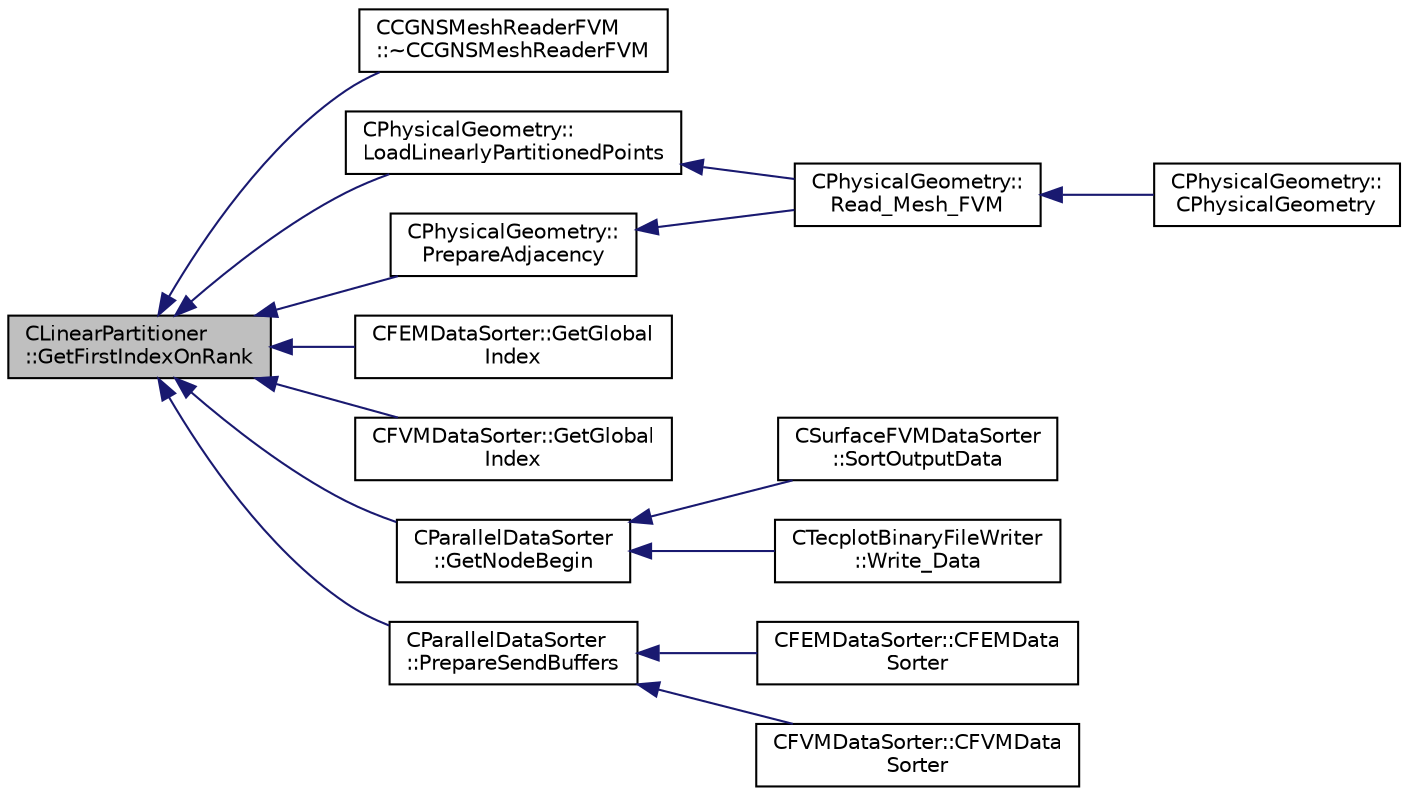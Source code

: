 digraph "CLinearPartitioner::GetFirstIndexOnRank"
{
  edge [fontname="Helvetica",fontsize="10",labelfontname="Helvetica",labelfontsize="10"];
  node [fontname="Helvetica",fontsize="10",shape=record];
  rankdir="LR";
  Node11 [label="CLinearPartitioner\l::GetFirstIndexOnRank",height=0.2,width=0.4,color="black", fillcolor="grey75", style="filled", fontcolor="black"];
  Node11 -> Node12 [dir="back",color="midnightblue",fontsize="10",style="solid",fontname="Helvetica"];
  Node12 [label="CCGNSMeshReaderFVM\l::~CCGNSMeshReaderFVM",height=0.2,width=0.4,color="black", fillcolor="white", style="filled",URL="$class_c_c_g_n_s_mesh_reader_f_v_m.html#ad13465cb3781f7d99c3f55289cd0ec1b",tooltip="Destructor of the CCGNSMeshReaderFVM class. "];
  Node11 -> Node13 [dir="back",color="midnightblue",fontsize="10",style="solid",fontname="Helvetica"];
  Node13 [label="CPhysicalGeometry::\lLoadLinearlyPartitionedPoints",height=0.2,width=0.4,color="black", fillcolor="white", style="filled",URL="$class_c_physical_geometry.html#a5b18644d915d3e44b80d64abae332943",tooltip="Routine to load the CGNS grid points from a single zone into the proper SU2 data structures. "];
  Node13 -> Node14 [dir="back",color="midnightblue",fontsize="10",style="solid",fontname="Helvetica"];
  Node14 [label="CPhysicalGeometry::\lRead_Mesh_FVM",height=0.2,width=0.4,color="black", fillcolor="white", style="filled",URL="$class_c_physical_geometry.html#ad4096218a43c6a5ec4c56576c0c30e5b",tooltip="Reads the geometry of the grid and adjust the boundary conditions with the configuration file in para..."];
  Node14 -> Node15 [dir="back",color="midnightblue",fontsize="10",style="solid",fontname="Helvetica"];
  Node15 [label="CPhysicalGeometry::\lCPhysicalGeometry",height=0.2,width=0.4,color="black", fillcolor="white", style="filled",URL="$class_c_physical_geometry.html#a075a737b341a64de5463ddd41096692e",tooltip="Reads the geometry of the grid and adjust the boundary conditions with the configuration file..."];
  Node11 -> Node16 [dir="back",color="midnightblue",fontsize="10",style="solid",fontname="Helvetica"];
  Node16 [label="CPhysicalGeometry::\lPrepareAdjacency",height=0.2,width=0.4,color="black", fillcolor="white", style="filled",URL="$class_c_physical_geometry.html#a8593994c6c03e08c11ed62936605e036",tooltip="Prepares the grid point adjacency based on a linearly partitioned mesh object needed by ParMETIS for ..."];
  Node16 -> Node14 [dir="back",color="midnightblue",fontsize="10",style="solid",fontname="Helvetica"];
  Node11 -> Node17 [dir="back",color="midnightblue",fontsize="10",style="solid",fontname="Helvetica"];
  Node17 [label="CFEMDataSorter::GetGlobal\lIndex",height=0.2,width=0.4,color="black", fillcolor="white", style="filled",URL="$class_c_f_e_m_data_sorter.html#a1b5947158b8119a862a489e59d582789",tooltip="Get the global index of a point.  iPoint - the point ID. "];
  Node11 -> Node18 [dir="back",color="midnightblue",fontsize="10",style="solid",fontname="Helvetica"];
  Node18 [label="CFVMDataSorter::GetGlobal\lIndex",height=0.2,width=0.4,color="black", fillcolor="white", style="filled",URL="$class_c_f_v_m_data_sorter.html#a0aaba6a3e74c722079541c293a38a3ea",tooltip="Get the global index of a point.  iPoint - the point ID. "];
  Node11 -> Node19 [dir="back",color="midnightblue",fontsize="10",style="solid",fontname="Helvetica"];
  Node19 [label="CParallelDataSorter\l::GetNodeBegin",height=0.2,width=0.4,color="black", fillcolor="white", style="filled",URL="$class_c_parallel_data_sorter.html#a4a7638a83cff36596a6cb7406168843d",tooltip="Beginning node ID of the linear partition owned by a specific processor.  rank - the processor rank..."];
  Node19 -> Node20 [dir="back",color="midnightblue",fontsize="10",style="solid",fontname="Helvetica"];
  Node20 [label="CSurfaceFVMDataSorter\l::SortOutputData",height=0.2,width=0.4,color="black", fillcolor="white", style="filled",URL="$class_c_surface_f_v_m_data_sorter.html#a4b8538d5b9c3afd3633110881498405f",tooltip="Sort the output data for each grid node into a linear partitioning across all processors. "];
  Node19 -> Node21 [dir="back",color="midnightblue",fontsize="10",style="solid",fontname="Helvetica"];
  Node21 [label="CTecplotBinaryFileWriter\l::Write_Data",height=0.2,width=0.4,color="black", fillcolor="white", style="filled",URL="$class_c_tecplot_binary_file_writer.html#aac6f4f7c61de31e9267a1f08b98244d3",tooltip="Write sorted data to file in tecplot binary file format. "];
  Node11 -> Node22 [dir="back",color="midnightblue",fontsize="10",style="solid",fontname="Helvetica"];
  Node22 [label="CParallelDataSorter\l::PrepareSendBuffers",height=0.2,width=0.4,color="black", fillcolor="white", style="filled",URL="$class_c_parallel_data_sorter.html#ad41bf78c938500352b843dd313dbfb02",tooltip="Prepare the send buffers by filling them with the global indices. After calling this function..."];
  Node22 -> Node23 [dir="back",color="midnightblue",fontsize="10",style="solid",fontname="Helvetica"];
  Node23 [label="CFEMDataSorter::CFEMData\lSorter",height=0.2,width=0.4,color="black", fillcolor="white", style="filled",URL="$class_c_f_e_m_data_sorter.html#a7b420f3245547633625b8a7d6dabab07",tooltip="Constructor. "];
  Node22 -> Node24 [dir="back",color="midnightblue",fontsize="10",style="solid",fontname="Helvetica"];
  Node24 [label="CFVMDataSorter::CFVMData\lSorter",height=0.2,width=0.4,color="black", fillcolor="white", style="filled",URL="$class_c_f_v_m_data_sorter.html#a47b4d2d247e04c5aacc8a7231f385eea",tooltip="Constructor. "];
}
